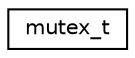 digraph "Graphical Class Hierarchy"
{
 // LATEX_PDF_SIZE
  edge [fontname="Helvetica",fontsize="10",labelfontname="Helvetica",labelfontsize="10"];
  node [fontname="Helvetica",fontsize="10",shape=record];
  rankdir="LR";
  Node0 [label="mutex_t",height=0.2,width=0.4,color="black", fillcolor="white", style="filled",URL="$structmutex__t.html",tooltip="Mutex structure."];
}
